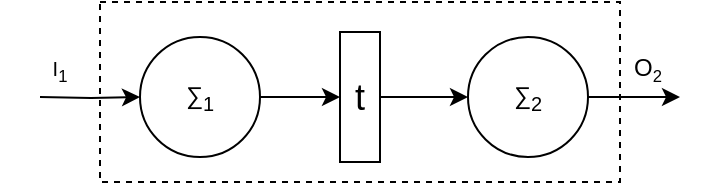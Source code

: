 <mxfile version="21.0.6" type="github">
  <diagram name="第 1 页" id="8NZPt4BKL3ZUkq8rwfjg">
    <mxGraphModel dx="574" dy="331" grid="1" gridSize="10" guides="1" tooltips="1" connect="1" arrows="1" fold="1" page="1" pageScale="1" pageWidth="827" pageHeight="1169" math="0" shadow="0">
      <root>
        <mxCell id="0" />
        <mxCell id="1" parent="0" />
        <mxCell id="93vt35J30JlQjtE3s2DI-6" value="" style="verticalLabelPosition=bottom;verticalAlign=top;html=1;shape=mxgraph.basic.rect;fillColor2=none;strokeWidth=1;size=20;indent=5;dashed=1;" vertex="1" parent="1">
          <mxGeometry x="230" y="80" width="260" height="90" as="geometry" />
        </mxCell>
        <mxCell id="93vt35J30JlQjtE3s2DI-4" value="" style="edgeStyle=orthogonalEdgeStyle;rounded=0;orthogonalLoop=1;jettySize=auto;html=1;" edge="1" parent="1" source="93vt35J30JlQjtE3s2DI-1" target="93vt35J30JlQjtE3s2DI-2">
          <mxGeometry relative="1" as="geometry" />
        </mxCell>
        <mxCell id="93vt35J30JlQjtE3s2DI-1" value="∑&lt;sub&gt;1&lt;/sub&gt;" style="ellipse;whiteSpace=wrap;html=1;aspect=fixed;" vertex="1" parent="1">
          <mxGeometry x="250" y="97.5" width="60" height="60" as="geometry" />
        </mxCell>
        <mxCell id="93vt35J30JlQjtE3s2DI-5" value="" style="edgeStyle=orthogonalEdgeStyle;rounded=0;orthogonalLoop=1;jettySize=auto;html=1;" edge="1" parent="1" source="93vt35J30JlQjtE3s2DI-2" target="93vt35J30JlQjtE3s2DI-3">
          <mxGeometry relative="1" as="geometry" />
        </mxCell>
        <mxCell id="93vt35J30JlQjtE3s2DI-2" value="&lt;font style=&quot;font-size: 18px;&quot;&gt;t&lt;/font&gt;" style="rounded=0;whiteSpace=wrap;html=1;" vertex="1" parent="1">
          <mxGeometry x="350" y="95" width="20" height="65" as="geometry" />
        </mxCell>
        <mxCell id="93vt35J30JlQjtE3s2DI-9" value="" style="edgeStyle=orthogonalEdgeStyle;rounded=0;orthogonalLoop=1;jettySize=auto;html=1;" edge="1" parent="1" source="93vt35J30JlQjtE3s2DI-3">
          <mxGeometry relative="1" as="geometry">
            <mxPoint x="520" y="127.5" as="targetPoint" />
          </mxGeometry>
        </mxCell>
        <mxCell id="93vt35J30JlQjtE3s2DI-3" value="∑&lt;sub&gt;2&lt;/sub&gt;" style="ellipse;whiteSpace=wrap;html=1;aspect=fixed;" vertex="1" parent="1">
          <mxGeometry x="414" y="97.5" width="60" height="60" as="geometry" />
        </mxCell>
        <mxCell id="93vt35J30JlQjtE3s2DI-10" value="" style="edgeStyle=orthogonalEdgeStyle;rounded=0;orthogonalLoop=1;jettySize=auto;html=1;" edge="1" parent="1" target="93vt35J30JlQjtE3s2DI-1">
          <mxGeometry relative="1" as="geometry">
            <mxPoint x="200" y="127.5" as="sourcePoint" />
          </mxGeometry>
        </mxCell>
        <mxCell id="93vt35J30JlQjtE3s2DI-11" value="&lt;span style=&quot;font-size: 10px;&quot;&gt;I&lt;sub&gt;1&lt;/sub&gt;&lt;/span&gt;" style="text;strokeColor=none;align=center;fillColor=none;html=1;verticalAlign=middle;whiteSpace=wrap;rounded=0;" vertex="1" parent="1">
          <mxGeometry x="180" y="97.5" width="60" height="30" as="geometry" />
        </mxCell>
        <mxCell id="93vt35J30JlQjtE3s2DI-12" value="O&lt;span style=&quot;font-size: 10px;&quot;&gt;&lt;sub&gt;2&lt;/sub&gt;&lt;/span&gt;" style="text;strokeColor=none;align=center;fillColor=none;html=1;verticalAlign=middle;whiteSpace=wrap;rounded=0;" vertex="1" parent="1">
          <mxGeometry x="474" y="97.5" width="60" height="30" as="geometry" />
        </mxCell>
      </root>
    </mxGraphModel>
  </diagram>
</mxfile>
